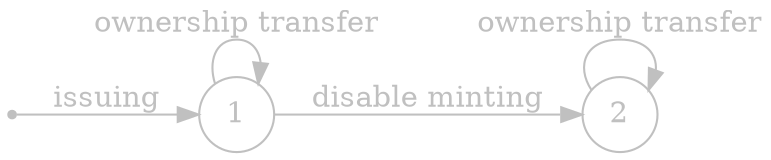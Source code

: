 digraph finite_state_machine {
    rankdir=LR;
    bgcolor="transparent";
    size="8,5"

    node [shape = circle, label="1", fontsize=14, color="gray", fontcolor="gray"] 1;
    node [shape = circle, label="2", fontsize=14, color="gray", fontcolor="gray"] 2;
    
    node [shape = point, fontsize=14, color="gray", fontcolor="gray"]; qi
    
    qi -> 1 [label="issuing", fontsize=14, color="gray", fontcolor="gray"];
    
    1  -> 1 [ label = "ownership transfer", fontsize=14, color="gray", fontcolor="gray"];
    1  -> 2 [ label = "disable minting", fontsize=14, color="gray", fontcolor="gray"];
    2  -> 2 [ label = "ownership transfer", fontsize=14, color="gray", fontcolor="gray"];
}